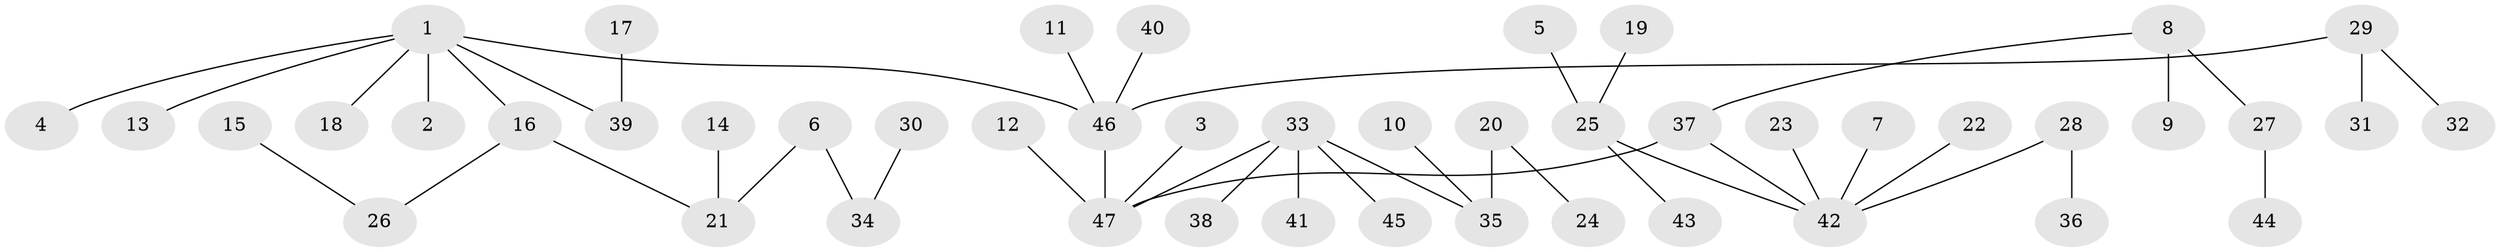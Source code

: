 // original degree distribution, {6: 0.03225806451612903, 4: 0.08602150537634409, 3: 0.0967741935483871, 7: 0.010752688172043012, 5: 0.010752688172043012, 2: 0.25806451612903225, 1: 0.5053763440860215}
// Generated by graph-tools (version 1.1) at 2025/50/03/09/25 03:50:23]
// undirected, 47 vertices, 46 edges
graph export_dot {
graph [start="1"]
  node [color=gray90,style=filled];
  1;
  2;
  3;
  4;
  5;
  6;
  7;
  8;
  9;
  10;
  11;
  12;
  13;
  14;
  15;
  16;
  17;
  18;
  19;
  20;
  21;
  22;
  23;
  24;
  25;
  26;
  27;
  28;
  29;
  30;
  31;
  32;
  33;
  34;
  35;
  36;
  37;
  38;
  39;
  40;
  41;
  42;
  43;
  44;
  45;
  46;
  47;
  1 -- 2 [weight=1.0];
  1 -- 4 [weight=1.0];
  1 -- 13 [weight=1.0];
  1 -- 16 [weight=1.0];
  1 -- 18 [weight=1.0];
  1 -- 39 [weight=1.0];
  1 -- 46 [weight=1.0];
  3 -- 47 [weight=1.0];
  5 -- 25 [weight=1.0];
  6 -- 21 [weight=1.0];
  6 -- 34 [weight=1.0];
  7 -- 42 [weight=1.0];
  8 -- 9 [weight=1.0];
  8 -- 27 [weight=1.0];
  8 -- 37 [weight=1.0];
  10 -- 35 [weight=1.0];
  11 -- 46 [weight=1.0];
  12 -- 47 [weight=1.0];
  14 -- 21 [weight=1.0];
  15 -- 26 [weight=1.0];
  16 -- 21 [weight=1.0];
  16 -- 26 [weight=1.0];
  17 -- 39 [weight=1.0];
  19 -- 25 [weight=1.0];
  20 -- 24 [weight=1.0];
  20 -- 35 [weight=1.0];
  22 -- 42 [weight=1.0];
  23 -- 42 [weight=1.0];
  25 -- 42 [weight=1.0];
  25 -- 43 [weight=1.0];
  27 -- 44 [weight=1.0];
  28 -- 36 [weight=1.0];
  28 -- 42 [weight=1.0];
  29 -- 31 [weight=1.0];
  29 -- 32 [weight=1.0];
  29 -- 46 [weight=1.0];
  30 -- 34 [weight=1.0];
  33 -- 35 [weight=1.0];
  33 -- 38 [weight=1.0];
  33 -- 41 [weight=1.0];
  33 -- 45 [weight=1.0];
  33 -- 47 [weight=1.0];
  37 -- 42 [weight=1.0];
  37 -- 47 [weight=1.0];
  40 -- 46 [weight=1.0];
  46 -- 47 [weight=1.0];
}
